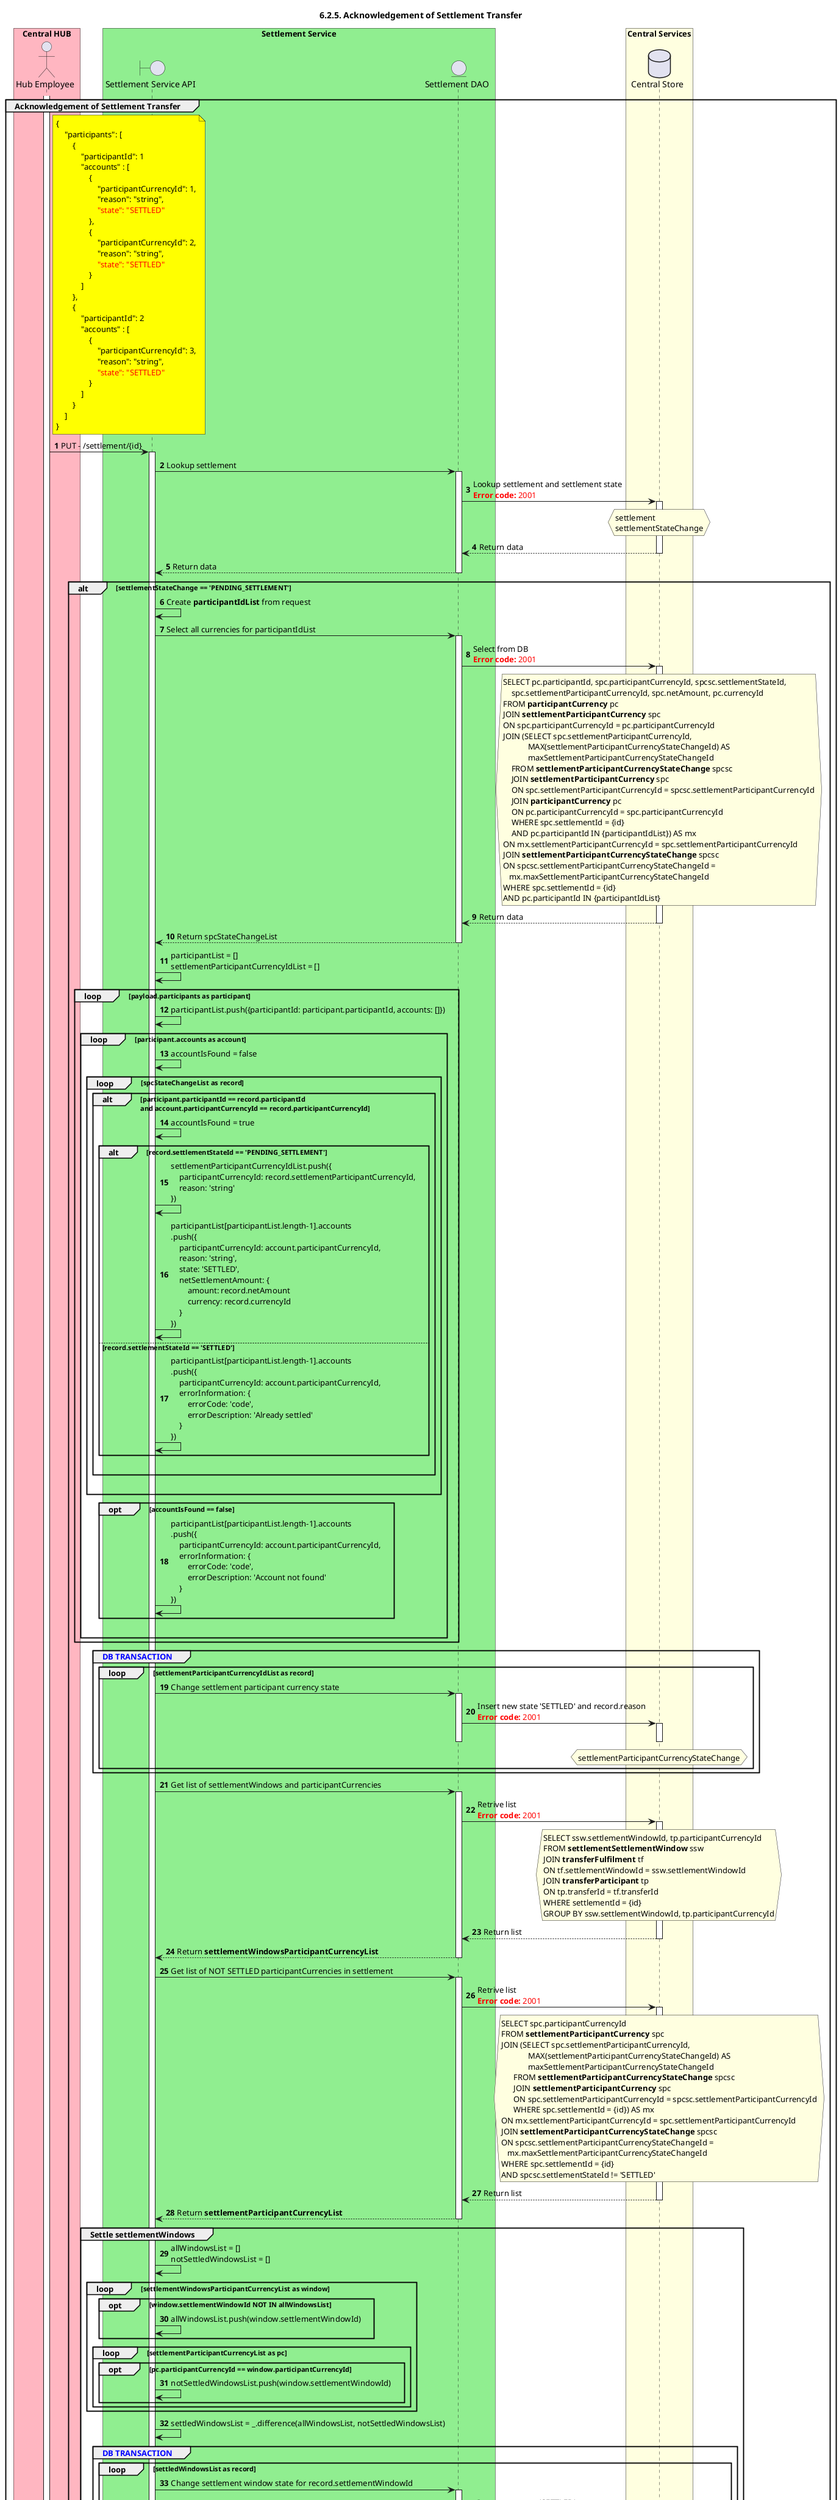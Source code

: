 @startuml
' declate title
title 6.2.5. Acknowledgement of Settlement Transfer
autonumber

' declare actors
actor "Hub Employee" as OPERATOR
boundary "Settlement Service API" as SSAPI
entity "Settlement DAO" as SETTLE_DAO
database "Central Store" as DB

box "Central HUB" #LightPink
    participant OPERATOR
end box

box "Settlement Service" #LightGreen
    participant SSAPI
    participant SETTLE_DAO
end box

box "Central Services" #LightYellow
    participant DB
end box

' start flow
group Acknowledgement of Settlement Transfer
    activate OPERATOR
    note right of OPERATOR #Yellow
        {
            "participants": [
                {
                    "participantId": 1
                    "accounts" : [
                        {
                            "participantCurrencyId": 1,
                            "reason": "string",
                            <color #FF0000>"state": "SETTLED"</color>
                        },
                        {
                            "participantCurrencyId": 2,
                            "reason": "string",
                            <color #FF0000>"state": "SETTLED"</color>
                        }
                    ]
                },
                {
                    "participantId": 2
                    "accounts" : [
                        {
                            "participantCurrencyId": 3,
                            "reason": "string",
                            <color #FF0000>"state": "SETTLED"</color>
                        }
                    ]
                }
            ]
        }
    end note
    OPERATOR -> SSAPI: PUT - /settlement/{id}
    activate SSAPI
    SSAPI -> SETTLE_DAO: Lookup settlement
    activate SETTLE_DAO
    SETTLE_DAO -> DB: Lookup settlement and settlement state\n<color #FF0000><b>Error code:</b> 2001</color>
    activate DB
    hnote over DB #LightYellow
        settlement
        settlementStateChange
    end hnote
    SETTLE_DAO <-- DB: Return data
    deactivate DB
    SSAPI <-- SETTLE_DAO: Return data
    deactivate SETTLE_DAO

    alt settlementStateChange == 'PENDING_SETTLEMENT'
        SSAPI -> SSAPI: Create **participantIdList** from request

        SSAPI -> SETTLE_DAO: Select all currencies for participantIdList
        activate SETTLE_DAO
        SETTLE_DAO -> DB: Select from DB\n<color #FF0000><b>Error code:</b> 2001</color>
        activate DB
        hnote over DB #LightYellow
            SELECT pc.participantId, spc.participantCurrencyId, spcsc.settlementStateId, 
                spc.settlementParticipantCurrencyId, spc.netAmount, pc.currencyId
            FROM **participantCurrency** pc
            JOIN **settlementParticipantCurrency** spc
            ON spc.participantCurrencyId = pc.participantCurrencyId
            JOIN (SELECT spc.settlementParticipantCurrencyId, 
                        MAX(settlementParticipantCurrencyStateChangeId) AS
                        maxSettlementParticipantCurrencyStateChangeId
                FROM **settlementParticipantCurrencyStateChange** spcsc
                JOIN **settlementParticipantCurrency** spc
                ON spc.settlementParticipantCurrencyId = spcsc.settlementParticipantCurrencyId
                JOIN **participantCurrency** pc
                ON pc.participantCurrencyId = spc.participantCurrencyId
                WHERE spc.settlementId = {id}
                AND pc.participantId IN {participantIdList}) AS mx
            ON mx.settlementParticipantCurrencyId = spc.settlementParticipantCurrencyId
            JOIN **settlementParticipantCurrencyStateChange** spcsc
            ON spcsc.settlementParticipantCurrencyStateChangeId = 
               mx.maxSettlementParticipantCurrencyStateChangeId
            WHERE spc.settlementId = {id}
            AND pc.participantId IN {participantIdList}
        end hnote
        SETTLE_DAO <-- DB: Return data
        deactivate DB
        SSAPI <-- SETTLE_DAO: Return spcStateChangeList
        deactivate SETTLE_DAO

        SSAPI -> SSAPI: participantList = []\nsettlementParticipantCurrencyIdList = []
        loop payload.participants as participant
            SSAPI -> SSAPI: participantList.push({participantId: participant.participantId, accounts: []})
            loop participant.accounts as account
                SSAPI -> SSAPI: accountIsFound = false
                loop spcStateChangeList as record
                    alt participant.participantId == record.participantId\nand account.participantCurrencyId == record.participantCurrencyId
                        SSAPI -> SSAPI: accountIsFound = true
                        alt record.settlementStateId == 'PENDING_SETTLEMENT'
                            SSAPI -> SSAPI: settlementParticipantCurrencyIdList.push({\n    participantCurrencyId: record.settlementParticipantCurrencyId,\n    reason: 'string'\n})
                            SSAPI -> SSAPI: participantList[participantList.length-1].accounts\n.push({\n    participantCurrencyId: account.participantCurrencyId,\n    reason: 'string',\n    state: 'SETTLED',\n    netSettlementAmount: {\n        amount: record.netAmount\n        currency: record.currencyId\n    }\n})
                        else record.settlementStateId == 'SETTLED'
                            SSAPI -> SSAPI: participantList[participantList.length-1].accounts\n.push({\n    participantCurrencyId: account.participantCurrencyId,\n    errorInformation: {\n        errorCode: 'code',\n        errorDescription: 'Already settled'\n    }\n})
                        end
                        |||
                    end
                    |||
                end
                opt accountIsFound == false
                    SSAPI -> SSAPI: participantList[participantList.length-1].accounts\n.push({\n    participantCurrencyId: account.participantCurrencyId,\n    errorInformation: {\n        errorCode: 'code',\n        errorDescription: 'Account not found'\n    }\n})
                end
                |||
            end
        end
        group <color #blue>DB TRANSACTION</color>
            loop settlementParticipantCurrencyIdList as record
                SSAPI -> SETTLE_DAO: Change settlement participant currency state
                activate SETTLE_DAO
                SETTLE_DAO -> DB: Insert new state 'SETTLED' and record.reason\n<color #FF0000><b>Error code:</b> 2001</color>
                activate DB
                hnote over DB #LightYellow
                    settlementParticipantCurrencyStateChange
                end hnote
                deactivate DB
                deactivate SETTLE_DAO
            end
        end

        SSAPI -> SETTLE_DAO: Get list of settlementWindows and participantCurrencies
        activate SETTLE_DAO
        SETTLE_DAO -> DB: Retrive list\n<color #FF0000><b>Error code:</b> 2001</color>
        activate DB
        hnote over DB #LightYellow
            SELECT ssw.settlementWindowId, tp.participantCurrencyId
            FROM **settlementSettlementWindow** ssw
            JOIN **transferFulfilment** tf
            ON tf.settlementWindowId = ssw.settlementWindowId
            JOIN **transferParticipant** tp
            ON tp.transferId = tf.transferId
            WHERE settlementId = {id}
            GROUP BY ssw.settlementWindowId, tp.participantCurrencyId
        end hnote
        SETTLE_DAO <-- DB: Return list
        deactivate DB
        SSAPI <-- SETTLE_DAO: Return **settlementWindowsParticipantCurrencyList**
        deactivate SETTLE_DAO

        SSAPI -> SETTLE_DAO: Get list of NOT SETTLED participantCurrencies in settlement
        activate SETTLE_DAO
        SETTLE_DAO -> DB: Retrive list\n<color #FF0000><b>Error code:</b> 2001</color>
        activate DB
        hnote over DB #LightYellow
            SELECT spc.participantCurrencyId
            FROM **settlementParticipantCurrency** spc
            JOIN (SELECT spc.settlementParticipantCurrencyId, 
                         MAX(settlementParticipantCurrencyStateChangeId) AS
                         maxSettlementParticipantCurrencyStateChangeId
                  FROM **settlementParticipantCurrencyStateChange** spcsc
                  JOIN **settlementParticipantCurrency** spc
                  ON spc.settlementParticipantCurrencyId = spcsc.settlementParticipantCurrencyId
                  WHERE spc.settlementId = {id}) AS mx
            ON mx.settlementParticipantCurrencyId = spc.settlementParticipantCurrencyId
            JOIN **settlementParticipantCurrencyStateChange** spcsc
            ON spcsc.settlementParticipantCurrencyStateChangeId = 
               mx.maxSettlementParticipantCurrencyStateChangeId
            WHERE spc.settlementId = {id}
            AND spcsc.settlementStateId != 'SETTLED'
        end hnote
        SETTLE_DAO <-- DB: Return list
        deactivate DB
        SSAPI <-- SETTLE_DAO: Return **settlementParticipantCurrencyList**
        deactivate SETTLE_DAO

        group Settle settlementWindows
            SSAPI -> SSAPI: allWindowsList = []\nnotSettledWindowsList = []
            loop settlementWindowsParticipantCurrencyList as window
                opt window.settlementWindowId NOT IN allWindowsList
                    SSAPI -> SSAPI: allWindowsList.push(window.settlementWindowId)
                end
                loop settlementParticipantCurrencyList as pc
                    opt pc.participantCurrencyId == window.participantCurrencyId
                        SSAPI -> SSAPI: notSettledWindowsList.push(window.settlementWindowId)
                    end
                end
            end
            SSAPI -> SSAPI: settledWindowsList = _.difference(allWindowsList, notSettledWindowsList)

            group <color #blue>DB TRANSACTION</color>
                loop settledWindowsList as record
                    SSAPI -> SETTLE_DAO: Change settlement window state for record.settlementWindowId
                    activate SETTLE_DAO
                    SETTLE_DAO -> DB: Insert new state 'SETTLED'\n<color #FF0000><b>Error code:</b> 2001</color>
                    activate DB
                    hnote over DB #LightYellow
                        settlementWindowStateChange
                    end hnote
                    deactivate DB
                    deactivate SETTLE_DAO
                end
            end
        end

        ' construct settlementWindows
        ' check if all settlementWindows are SETTLED and if yes {
        '     SETTLE the settlement (update database)
        '     set settlement.state = SETTLED
        ' } else {get settlement state from database}
        ' return the result

    else settlementStateChange IN ['NOT_SETTLED', 'SETTLED']
        ' return {id, state}
        |||
    end

    note left of SSAPI #LightYellow
        [
          {
            "id": 0,
            "state": "string",
            "settlementWindows": [
              [
                {
                  "id": 0,
                  "reason": "string",
                  "state": "string",
                  "createdDate": "string",
                }
              ]
            ],
            "participants": [
              {
                "id": 0,
                "accounts": [
                  {
                    "id": "string",
                    "reason": "string",
                    "state": "SETTLED",
                    "netSettlementAmount": {
                      "amount": 0,
                      "currency": "string"
                    }
                  }
                ]
              }
            ]
          }
        ]
    end note
    deactivate SSAPI
end
@enduml
